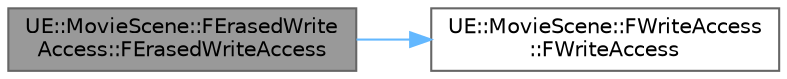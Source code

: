 digraph "UE::MovieScene::FErasedWriteAccess::FErasedWriteAccess"
{
 // INTERACTIVE_SVG=YES
 // LATEX_PDF_SIZE
  bgcolor="transparent";
  edge [fontname=Helvetica,fontsize=10,labelfontname=Helvetica,labelfontsize=10];
  node [fontname=Helvetica,fontsize=10,shape=box,height=0.2,width=0.4];
  rankdir="LR";
  Node1 [id="Node000001",label="UE::MovieScene::FErasedWrite\lAccess::FErasedWriteAccess",height=0.2,width=0.4,color="gray40", fillcolor="grey60", style="filled", fontcolor="black",tooltip=" "];
  Node1 -> Node2 [id="edge1_Node000001_Node000002",color="steelblue1",style="solid",tooltip=" "];
  Node2 [id="Node000002",label="UE::MovieScene::FWriteAccess\l::FWriteAccess",height=0.2,width=0.4,color="grey40", fillcolor="white", style="filled",URL="$d9/d1c/structUE_1_1MovieScene_1_1FWriteAccess.html#abb6ce365a161ba7112573eb8b455d301",tooltip=" "];
}
